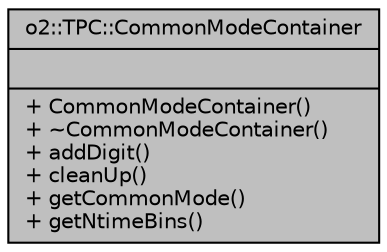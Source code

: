 digraph "o2::TPC::CommonModeContainer"
{
 // INTERACTIVE_SVG=YES
  bgcolor="transparent";
  edge [fontname="Helvetica",fontsize="10",labelfontname="Helvetica",labelfontsize="10"];
  node [fontname="Helvetica",fontsize="10",shape=record];
  Node1 [label="{o2::TPC::CommonModeContainer\n||+ CommonModeContainer()\l+ ~CommonModeContainer()\l+ addDigit()\l+ cleanUp()\l+ getCommonMode()\l+ getNtimeBins()\l}",height=0.2,width=0.4,color="black", fillcolor="grey75", style="filled" fontcolor="black"];
}
